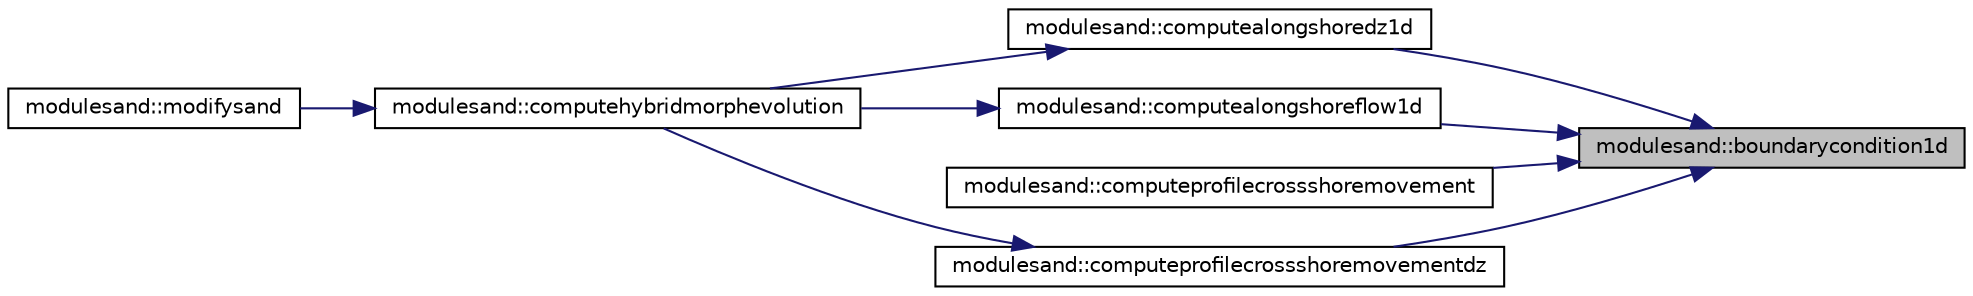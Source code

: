 digraph "modulesand::boundarycondition1d"
{
 // LATEX_PDF_SIZE
  edge [fontname="Helvetica",fontsize="10",labelfontname="Helvetica",labelfontsize="10"];
  node [fontname="Helvetica",fontsize="10",shape=record];
  rankdir="RL";
  Node1 [label="modulesand::boundarycondition1d",height=0.2,width=0.4,color="black", fillcolor="grey75", style="filled", fontcolor="black",tooltip=" "];
  Node1 -> Node2 [dir="back",color="midnightblue",fontsize="10",style="solid",fontname="Helvetica"];
  Node2 [label="modulesand::computealongshoredz1d",height=0.2,width=0.4,color="black", fillcolor="white", style="filled",URL="$namespacemodulesand.html#a608f78fe34da2344f75a4b2f32487eae",tooltip=" "];
  Node2 -> Node3 [dir="back",color="midnightblue",fontsize="10",style="solid",fontname="Helvetica"];
  Node3 [label="modulesand::computehybridmorphevolution",height=0.2,width=0.4,color="black", fillcolor="white", style="filled",URL="$namespacemodulesand.html#ac778a6b170dc738d265d1108248728f3",tooltip=" "];
  Node3 -> Node4 [dir="back",color="midnightblue",fontsize="10",style="solid",fontname="Helvetica"];
  Node4 [label="modulesand::modifysand",height=0.2,width=0.4,color="black", fillcolor="white", style="filled",URL="$namespacemodulesand.html#a72127773a460332746476a09b3380e49",tooltip=" "];
  Node1 -> Node5 [dir="back",color="midnightblue",fontsize="10",style="solid",fontname="Helvetica"];
  Node5 [label="modulesand::computealongshoreflow1d",height=0.2,width=0.4,color="black", fillcolor="white", style="filled",URL="$namespacemodulesand.html#a88ad4d02a6e8f1f1c1585f441fd8a910",tooltip=" "];
  Node5 -> Node3 [dir="back",color="midnightblue",fontsize="10",style="solid",fontname="Helvetica"];
  Node1 -> Node6 [dir="back",color="midnightblue",fontsize="10",style="solid",fontname="Helvetica"];
  Node6 [label="modulesand::computeprofilecrossshoremovement",height=0.2,width=0.4,color="black", fillcolor="white", style="filled",URL="$namespacemodulesand.html#abe98db28fdf5e787bd658f6e3b181923",tooltip=" "];
  Node1 -> Node7 [dir="back",color="midnightblue",fontsize="10",style="solid",fontname="Helvetica"];
  Node7 [label="modulesand::computeprofilecrossshoremovementdz",height=0.2,width=0.4,color="black", fillcolor="white", style="filled",URL="$namespacemodulesand.html#a5316ef806da7d9e5bca8d121c7f5fa28",tooltip=" "];
  Node7 -> Node3 [dir="back",color="midnightblue",fontsize="10",style="solid",fontname="Helvetica"];
}
